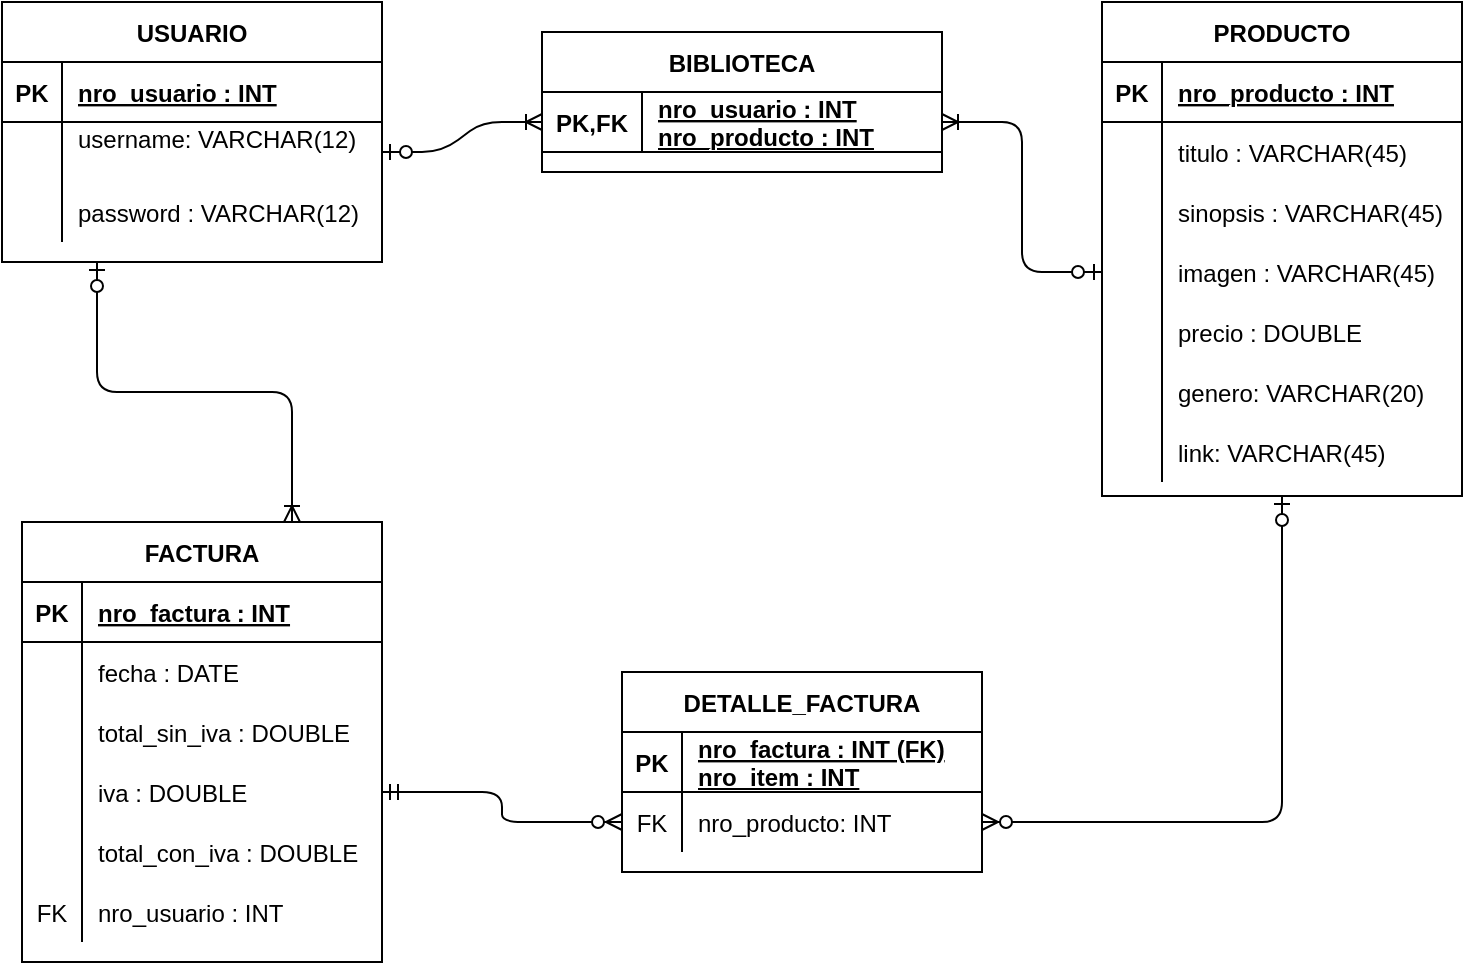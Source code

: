 <mxfile version="13.6.6" type="github">
  <diagram name="Page-1" id="c4acf3e9-155e-7222-9cf6-157b1a14988f">
    <mxGraphModel dx="1293" dy="722" grid="1" gridSize="10" guides="1" tooltips="1" connect="1" arrows="1" fold="1" page="1" pageScale="1" pageWidth="850" pageHeight="1100" background="#ffffff" math="0" shadow="0">
      <root>
        <mxCell id="0" />
        <mxCell id="1" parent="0" />
        <mxCell id="Uw8Q9OqU4BvzrxkrvStA-29" value="USUARIO" style="shape=table;startSize=30;container=1;collapsible=1;childLayout=tableLayout;fixedRows=1;rowLines=0;fontStyle=1;align=center;resizeLast=1;" vertex="1" parent="1">
          <mxGeometry x="80" y="65" width="190" height="130" as="geometry" />
        </mxCell>
        <mxCell id="Uw8Q9OqU4BvzrxkrvStA-30" value="" style="shape=partialRectangle;collapsible=0;dropTarget=0;pointerEvents=0;fillColor=none;top=0;left=0;bottom=1;right=0;points=[[0,0.5],[1,0.5]];portConstraint=eastwest;" vertex="1" parent="Uw8Q9OqU4BvzrxkrvStA-29">
          <mxGeometry y="30" width="190" height="30" as="geometry" />
        </mxCell>
        <mxCell id="Uw8Q9OqU4BvzrxkrvStA-31" value="PK" style="shape=partialRectangle;connectable=0;fillColor=none;top=0;left=0;bottom=0;right=0;fontStyle=1;overflow=hidden;" vertex="1" parent="Uw8Q9OqU4BvzrxkrvStA-30">
          <mxGeometry width="30" height="30" as="geometry" />
        </mxCell>
        <mxCell id="Uw8Q9OqU4BvzrxkrvStA-32" value="nro_usuario : INT" style="shape=partialRectangle;connectable=0;fillColor=none;top=0;left=0;bottom=0;right=0;align=left;spacingLeft=6;fontStyle=5;overflow=hidden;" vertex="1" parent="Uw8Q9OqU4BvzrxkrvStA-30">
          <mxGeometry x="30" width="160" height="30" as="geometry" />
        </mxCell>
        <mxCell id="Uw8Q9OqU4BvzrxkrvStA-33" value="" style="shape=partialRectangle;collapsible=0;dropTarget=0;pointerEvents=0;fillColor=none;top=0;left=0;bottom=0;right=0;points=[[0,0.5],[1,0.5]];portConstraint=eastwest;" vertex="1" parent="Uw8Q9OqU4BvzrxkrvStA-29">
          <mxGeometry y="60" width="190" height="30" as="geometry" />
        </mxCell>
        <mxCell id="Uw8Q9OqU4BvzrxkrvStA-34" value="" style="shape=partialRectangle;connectable=0;fillColor=none;top=0;left=0;bottom=0;right=0;editable=1;overflow=hidden;" vertex="1" parent="Uw8Q9OqU4BvzrxkrvStA-33">
          <mxGeometry width="30" height="30" as="geometry" />
        </mxCell>
        <mxCell id="Uw8Q9OqU4BvzrxkrvStA-35" value="username: VARCHAR(12)&#xa;" style="shape=partialRectangle;connectable=0;fillColor=none;top=0;left=0;bottom=0;right=0;align=left;spacingLeft=6;overflow=hidden;" vertex="1" parent="Uw8Q9OqU4BvzrxkrvStA-33">
          <mxGeometry x="30" width="160" height="30" as="geometry" />
        </mxCell>
        <mxCell id="Uw8Q9OqU4BvzrxkrvStA-36" value="" style="shape=partialRectangle;collapsible=0;dropTarget=0;pointerEvents=0;fillColor=none;top=0;left=0;bottom=0;right=0;points=[[0,0.5],[1,0.5]];portConstraint=eastwest;" vertex="1" parent="Uw8Q9OqU4BvzrxkrvStA-29">
          <mxGeometry y="90" width="190" height="30" as="geometry" />
        </mxCell>
        <mxCell id="Uw8Q9OqU4BvzrxkrvStA-37" value="" style="shape=partialRectangle;connectable=0;fillColor=none;top=0;left=0;bottom=0;right=0;editable=1;overflow=hidden;" vertex="1" parent="Uw8Q9OqU4BvzrxkrvStA-36">
          <mxGeometry width="30" height="30" as="geometry" />
        </mxCell>
        <mxCell id="Uw8Q9OqU4BvzrxkrvStA-38" value="password : VARCHAR(12)" style="shape=partialRectangle;connectable=0;fillColor=none;top=0;left=0;bottom=0;right=0;align=left;spacingLeft=6;overflow=hidden;" vertex="1" parent="Uw8Q9OqU4BvzrxkrvStA-36">
          <mxGeometry x="30" width="160" height="30" as="geometry" />
        </mxCell>
        <mxCell id="Uw8Q9OqU4BvzrxkrvStA-55" value="PRODUCTO" style="shape=table;startSize=30;container=1;collapsible=1;childLayout=tableLayout;fixedRows=1;rowLines=0;fontStyle=1;align=center;resizeLast=1;" vertex="1" parent="1">
          <mxGeometry x="630" y="65" width="180" height="247" as="geometry" />
        </mxCell>
        <mxCell id="Uw8Q9OqU4BvzrxkrvStA-56" value="" style="shape=partialRectangle;collapsible=0;dropTarget=0;pointerEvents=0;fillColor=none;top=0;left=0;bottom=1;right=0;points=[[0,0.5],[1,0.5]];portConstraint=eastwest;" vertex="1" parent="Uw8Q9OqU4BvzrxkrvStA-55">
          <mxGeometry y="30" width="180" height="30" as="geometry" />
        </mxCell>
        <mxCell id="Uw8Q9OqU4BvzrxkrvStA-57" value="PK" style="shape=partialRectangle;connectable=0;fillColor=none;top=0;left=0;bottom=0;right=0;fontStyle=1;overflow=hidden;" vertex="1" parent="Uw8Q9OqU4BvzrxkrvStA-56">
          <mxGeometry width="30" height="30" as="geometry" />
        </mxCell>
        <mxCell id="Uw8Q9OqU4BvzrxkrvStA-58" value="nro_producto : INT" style="shape=partialRectangle;connectable=0;fillColor=none;top=0;left=0;bottom=0;right=0;align=left;spacingLeft=6;fontStyle=5;overflow=hidden;" vertex="1" parent="Uw8Q9OqU4BvzrxkrvStA-56">
          <mxGeometry x="30" width="150" height="30" as="geometry" />
        </mxCell>
        <mxCell id="Uw8Q9OqU4BvzrxkrvStA-59" value="" style="shape=partialRectangle;collapsible=0;dropTarget=0;pointerEvents=0;fillColor=none;top=0;left=0;bottom=0;right=0;points=[[0,0.5],[1,0.5]];portConstraint=eastwest;" vertex="1" parent="Uw8Q9OqU4BvzrxkrvStA-55">
          <mxGeometry y="60" width="180" height="30" as="geometry" />
        </mxCell>
        <mxCell id="Uw8Q9OqU4BvzrxkrvStA-60" value="" style="shape=partialRectangle;connectable=0;fillColor=none;top=0;left=0;bottom=0;right=0;editable=1;overflow=hidden;" vertex="1" parent="Uw8Q9OqU4BvzrxkrvStA-59">
          <mxGeometry width="30" height="30" as="geometry" />
        </mxCell>
        <mxCell id="Uw8Q9OqU4BvzrxkrvStA-61" value="titulo : VARCHAR(45)" style="shape=partialRectangle;connectable=0;fillColor=none;top=0;left=0;bottom=0;right=0;align=left;spacingLeft=6;overflow=hidden;" vertex="1" parent="Uw8Q9OqU4BvzrxkrvStA-59">
          <mxGeometry x="30" width="150" height="30" as="geometry" />
        </mxCell>
        <mxCell id="Uw8Q9OqU4BvzrxkrvStA-62" value="" style="shape=partialRectangle;collapsible=0;dropTarget=0;pointerEvents=0;fillColor=none;top=0;left=0;bottom=0;right=0;points=[[0,0.5],[1,0.5]];portConstraint=eastwest;" vertex="1" parent="Uw8Q9OqU4BvzrxkrvStA-55">
          <mxGeometry y="90" width="180" height="30" as="geometry" />
        </mxCell>
        <mxCell id="Uw8Q9OqU4BvzrxkrvStA-63" value="" style="shape=partialRectangle;connectable=0;fillColor=none;top=0;left=0;bottom=0;right=0;editable=1;overflow=hidden;" vertex="1" parent="Uw8Q9OqU4BvzrxkrvStA-62">
          <mxGeometry width="30" height="30" as="geometry" />
        </mxCell>
        <mxCell id="Uw8Q9OqU4BvzrxkrvStA-64" value="sinopsis : VARCHAR(45)" style="shape=partialRectangle;connectable=0;fillColor=none;top=0;left=0;bottom=0;right=0;align=left;spacingLeft=6;overflow=hidden;" vertex="1" parent="Uw8Q9OqU4BvzrxkrvStA-62">
          <mxGeometry x="30" width="150" height="30" as="geometry" />
        </mxCell>
        <mxCell id="Uw8Q9OqU4BvzrxkrvStA-65" value="" style="shape=partialRectangle;collapsible=0;dropTarget=0;pointerEvents=0;fillColor=none;top=0;left=0;bottom=0;right=0;points=[[0,0.5],[1,0.5]];portConstraint=eastwest;" vertex="1" parent="Uw8Q9OqU4BvzrxkrvStA-55">
          <mxGeometry y="120" width="180" height="30" as="geometry" />
        </mxCell>
        <mxCell id="Uw8Q9OqU4BvzrxkrvStA-66" value="" style="shape=partialRectangle;connectable=0;fillColor=none;top=0;left=0;bottom=0;right=0;editable=1;overflow=hidden;" vertex="1" parent="Uw8Q9OqU4BvzrxkrvStA-65">
          <mxGeometry width="30" height="30" as="geometry" />
        </mxCell>
        <mxCell id="Uw8Q9OqU4BvzrxkrvStA-67" value="imagen : VARCHAR(45)" style="shape=partialRectangle;connectable=0;fillColor=none;top=0;left=0;bottom=0;right=0;align=left;spacingLeft=6;overflow=hidden;" vertex="1" parent="Uw8Q9OqU4BvzrxkrvStA-65">
          <mxGeometry x="30" width="150" height="30" as="geometry" />
        </mxCell>
        <mxCell id="Uw8Q9OqU4BvzrxkrvStA-69" value="" style="shape=partialRectangle;collapsible=0;dropTarget=0;pointerEvents=0;fillColor=none;top=0;left=0;bottom=0;right=0;points=[[0,0.5],[1,0.5]];portConstraint=eastwest;" vertex="1" parent="Uw8Q9OqU4BvzrxkrvStA-55">
          <mxGeometry y="150" width="180" height="30" as="geometry" />
        </mxCell>
        <mxCell id="Uw8Q9OqU4BvzrxkrvStA-70" value="" style="shape=partialRectangle;connectable=0;fillColor=none;top=0;left=0;bottom=0;right=0;editable=1;overflow=hidden;" vertex="1" parent="Uw8Q9OqU4BvzrxkrvStA-69">
          <mxGeometry width="30" height="30" as="geometry" />
        </mxCell>
        <mxCell id="Uw8Q9OqU4BvzrxkrvStA-71" value="precio : DOUBLE" style="shape=partialRectangle;connectable=0;fillColor=none;top=0;left=0;bottom=0;right=0;align=left;spacingLeft=6;overflow=hidden;" vertex="1" parent="Uw8Q9OqU4BvzrxkrvStA-69">
          <mxGeometry x="30" width="150" height="30" as="geometry" />
        </mxCell>
        <mxCell id="Uw8Q9OqU4BvzrxkrvStA-74" value="" style="shape=partialRectangle;collapsible=0;dropTarget=0;pointerEvents=0;fillColor=none;top=0;left=0;bottom=0;right=0;points=[[0,0.5],[1,0.5]];portConstraint=eastwest;" vertex="1" parent="Uw8Q9OqU4BvzrxkrvStA-55">
          <mxGeometry y="180" width="180" height="30" as="geometry" />
        </mxCell>
        <mxCell id="Uw8Q9OqU4BvzrxkrvStA-75" value="" style="shape=partialRectangle;connectable=0;fillColor=none;top=0;left=0;bottom=0;right=0;editable=1;overflow=hidden;" vertex="1" parent="Uw8Q9OqU4BvzrxkrvStA-74">
          <mxGeometry width="30" height="30" as="geometry" />
        </mxCell>
        <mxCell id="Uw8Q9OqU4BvzrxkrvStA-76" value="genero: VARCHAR(20)" style="shape=partialRectangle;connectable=0;fillColor=none;top=0;left=0;bottom=0;right=0;align=left;spacingLeft=6;overflow=hidden;" vertex="1" parent="Uw8Q9OqU4BvzrxkrvStA-74">
          <mxGeometry x="30" width="150" height="30" as="geometry" />
        </mxCell>
        <mxCell id="Uw8Q9OqU4BvzrxkrvStA-78" value="" style="shape=partialRectangle;collapsible=0;dropTarget=0;pointerEvents=0;fillColor=none;top=0;left=0;bottom=0;right=0;points=[[0,0.5],[1,0.5]];portConstraint=eastwest;" vertex="1" parent="Uw8Q9OqU4BvzrxkrvStA-55">
          <mxGeometry y="210" width="180" height="30" as="geometry" />
        </mxCell>
        <mxCell id="Uw8Q9OqU4BvzrxkrvStA-79" value="" style="shape=partialRectangle;connectable=0;fillColor=none;top=0;left=0;bottom=0;right=0;editable=1;overflow=hidden;" vertex="1" parent="Uw8Q9OqU4BvzrxkrvStA-78">
          <mxGeometry width="30" height="30" as="geometry" />
        </mxCell>
        <mxCell id="Uw8Q9OqU4BvzrxkrvStA-80" value="link: VARCHAR(45)" style="shape=partialRectangle;connectable=0;fillColor=none;top=0;left=0;bottom=0;right=0;align=left;spacingLeft=6;overflow=hidden;" vertex="1" parent="Uw8Q9OqU4BvzrxkrvStA-78">
          <mxGeometry x="30" width="150" height="30" as="geometry" />
        </mxCell>
        <mxCell id="Uw8Q9OqU4BvzrxkrvStA-42" value="BIBLIOTECA" style="shape=table;startSize=30;container=1;collapsible=1;childLayout=tableLayout;fixedRows=1;rowLines=0;fontStyle=1;align=center;resizeLast=1;" vertex="1" parent="1">
          <mxGeometry x="350" y="80" width="200" height="70" as="geometry" />
        </mxCell>
        <mxCell id="Uw8Q9OqU4BvzrxkrvStA-43" value="" style="shape=partialRectangle;collapsible=0;dropTarget=0;pointerEvents=0;fillColor=none;top=0;left=0;bottom=1;right=0;points=[[0,0.5],[1,0.5]];portConstraint=eastwest;" vertex="1" parent="Uw8Q9OqU4BvzrxkrvStA-42">
          <mxGeometry y="30" width="200" height="30" as="geometry" />
        </mxCell>
        <mxCell id="Uw8Q9OqU4BvzrxkrvStA-44" value="PK,FK" style="shape=partialRectangle;connectable=0;fillColor=none;top=0;left=0;bottom=0;right=0;fontStyle=1;overflow=hidden;" vertex="1" parent="Uw8Q9OqU4BvzrxkrvStA-43">
          <mxGeometry width="50" height="30" as="geometry" />
        </mxCell>
        <mxCell id="Uw8Q9OqU4BvzrxkrvStA-45" value="nro_usuario : INT&#xa;nro_producto : INT" style="shape=partialRectangle;connectable=0;fillColor=none;top=0;left=0;bottom=0;right=0;align=left;spacingLeft=6;fontStyle=5;overflow=hidden;" vertex="1" parent="Uw8Q9OqU4BvzrxkrvStA-43">
          <mxGeometry x="50" width="150" height="30" as="geometry" />
        </mxCell>
        <mxCell id="Uw8Q9OqU4BvzrxkrvStA-83" value="FACTURA" style="shape=table;startSize=30;container=1;collapsible=1;childLayout=tableLayout;fixedRows=1;rowLines=0;fontStyle=1;align=center;resizeLast=1;" vertex="1" parent="1">
          <mxGeometry x="90" y="325" width="180" height="220" as="geometry" />
        </mxCell>
        <mxCell id="Uw8Q9OqU4BvzrxkrvStA-84" value="" style="shape=partialRectangle;collapsible=0;dropTarget=0;pointerEvents=0;fillColor=none;top=0;left=0;bottom=1;right=0;points=[[0,0.5],[1,0.5]];portConstraint=eastwest;" vertex="1" parent="Uw8Q9OqU4BvzrxkrvStA-83">
          <mxGeometry y="30" width="180" height="30" as="geometry" />
        </mxCell>
        <mxCell id="Uw8Q9OqU4BvzrxkrvStA-85" value="PK" style="shape=partialRectangle;connectable=0;fillColor=none;top=0;left=0;bottom=0;right=0;fontStyle=1;overflow=hidden;" vertex="1" parent="Uw8Q9OqU4BvzrxkrvStA-84">
          <mxGeometry width="30" height="30" as="geometry" />
        </mxCell>
        <mxCell id="Uw8Q9OqU4BvzrxkrvStA-86" value="nro_factura : INT" style="shape=partialRectangle;connectable=0;fillColor=none;top=0;left=0;bottom=0;right=0;align=left;spacingLeft=6;fontStyle=5;overflow=hidden;" vertex="1" parent="Uw8Q9OqU4BvzrxkrvStA-84">
          <mxGeometry x="30" width="150" height="30" as="geometry" />
        </mxCell>
        <mxCell id="Uw8Q9OqU4BvzrxkrvStA-122" value="" style="shape=partialRectangle;collapsible=0;dropTarget=0;pointerEvents=0;fillColor=none;top=0;left=0;bottom=0;right=0;points=[[0,0.5],[1,0.5]];portConstraint=eastwest;" vertex="1" parent="Uw8Q9OqU4BvzrxkrvStA-83">
          <mxGeometry y="60" width="180" height="30" as="geometry" />
        </mxCell>
        <mxCell id="Uw8Q9OqU4BvzrxkrvStA-123" value="" style="shape=partialRectangle;connectable=0;fillColor=none;top=0;left=0;bottom=0;right=0;editable=1;overflow=hidden;" vertex="1" parent="Uw8Q9OqU4BvzrxkrvStA-122">
          <mxGeometry width="30" height="30" as="geometry" />
        </mxCell>
        <mxCell id="Uw8Q9OqU4BvzrxkrvStA-124" value="fecha : DATE" style="shape=partialRectangle;connectable=0;fillColor=none;top=0;left=0;bottom=0;right=0;align=left;spacingLeft=6;overflow=hidden;" vertex="1" parent="Uw8Q9OqU4BvzrxkrvStA-122">
          <mxGeometry x="30" width="150" height="30" as="geometry" />
        </mxCell>
        <mxCell id="Uw8Q9OqU4BvzrxkrvStA-87" value="" style="shape=partialRectangle;collapsible=0;dropTarget=0;pointerEvents=0;fillColor=none;top=0;left=0;bottom=0;right=0;points=[[0,0.5],[1,0.5]];portConstraint=eastwest;" vertex="1" parent="Uw8Q9OqU4BvzrxkrvStA-83">
          <mxGeometry y="90" width="180" height="30" as="geometry" />
        </mxCell>
        <mxCell id="Uw8Q9OqU4BvzrxkrvStA-88" value="" style="shape=partialRectangle;connectable=0;fillColor=none;top=0;left=0;bottom=0;right=0;editable=1;overflow=hidden;" vertex="1" parent="Uw8Q9OqU4BvzrxkrvStA-87">
          <mxGeometry width="30" height="30" as="geometry" />
        </mxCell>
        <mxCell id="Uw8Q9OqU4BvzrxkrvStA-89" value="total_sin_iva : DOUBLE" style="shape=partialRectangle;connectable=0;fillColor=none;top=0;left=0;bottom=0;right=0;align=left;spacingLeft=6;overflow=hidden;" vertex="1" parent="Uw8Q9OqU4BvzrxkrvStA-87">
          <mxGeometry x="30" width="150" height="30" as="geometry" />
        </mxCell>
        <mxCell id="Uw8Q9OqU4BvzrxkrvStA-90" value="" style="shape=partialRectangle;collapsible=0;dropTarget=0;pointerEvents=0;fillColor=none;top=0;left=0;bottom=0;right=0;points=[[0,0.5],[1,0.5]];portConstraint=eastwest;" vertex="1" parent="Uw8Q9OqU4BvzrxkrvStA-83">
          <mxGeometry y="120" width="180" height="30" as="geometry" />
        </mxCell>
        <mxCell id="Uw8Q9OqU4BvzrxkrvStA-91" value="" style="shape=partialRectangle;connectable=0;fillColor=none;top=0;left=0;bottom=0;right=0;editable=1;overflow=hidden;" vertex="1" parent="Uw8Q9OqU4BvzrxkrvStA-90">
          <mxGeometry width="30" height="30" as="geometry" />
        </mxCell>
        <mxCell id="Uw8Q9OqU4BvzrxkrvStA-92" value="iva : DOUBLE" style="shape=partialRectangle;connectable=0;fillColor=none;top=0;left=0;bottom=0;right=0;align=left;spacingLeft=6;overflow=hidden;" vertex="1" parent="Uw8Q9OqU4BvzrxkrvStA-90">
          <mxGeometry x="30" width="150" height="30" as="geometry" />
        </mxCell>
        <mxCell id="Uw8Q9OqU4BvzrxkrvStA-93" value="" style="shape=partialRectangle;collapsible=0;dropTarget=0;pointerEvents=0;fillColor=none;top=0;left=0;bottom=0;right=0;points=[[0,0.5],[1,0.5]];portConstraint=eastwest;" vertex="1" parent="Uw8Q9OqU4BvzrxkrvStA-83">
          <mxGeometry y="150" width="180" height="30" as="geometry" />
        </mxCell>
        <mxCell id="Uw8Q9OqU4BvzrxkrvStA-94" value="" style="shape=partialRectangle;connectable=0;fillColor=none;top=0;left=0;bottom=0;right=0;editable=1;overflow=hidden;" vertex="1" parent="Uw8Q9OqU4BvzrxkrvStA-93">
          <mxGeometry width="30" height="30" as="geometry" />
        </mxCell>
        <mxCell id="Uw8Q9OqU4BvzrxkrvStA-95" value="total_con_iva : DOUBLE" style="shape=partialRectangle;connectable=0;fillColor=none;top=0;left=0;bottom=0;right=0;align=left;spacingLeft=6;overflow=hidden;" vertex="1" parent="Uw8Q9OqU4BvzrxkrvStA-93">
          <mxGeometry x="30" width="150" height="30" as="geometry" />
        </mxCell>
        <mxCell id="Uw8Q9OqU4BvzrxkrvStA-110" value="" style="shape=partialRectangle;collapsible=0;dropTarget=0;pointerEvents=0;fillColor=none;top=0;left=0;bottom=0;right=0;points=[[0,0.5],[1,0.5]];portConstraint=eastwest;" vertex="1" parent="Uw8Q9OqU4BvzrxkrvStA-83">
          <mxGeometry y="180" width="180" height="30" as="geometry" />
        </mxCell>
        <mxCell id="Uw8Q9OqU4BvzrxkrvStA-111" value="FK" style="shape=partialRectangle;connectable=0;fillColor=none;top=0;left=0;bottom=0;right=0;fontStyle=0;overflow=hidden;" vertex="1" parent="Uw8Q9OqU4BvzrxkrvStA-110">
          <mxGeometry width="30" height="30" as="geometry" />
        </mxCell>
        <mxCell id="Uw8Q9OqU4BvzrxkrvStA-112" value="nro_usuario : INT" style="shape=partialRectangle;connectable=0;fillColor=none;top=0;left=0;bottom=0;right=0;align=left;spacingLeft=6;fontStyle=0;overflow=hidden;" vertex="1" parent="Uw8Q9OqU4BvzrxkrvStA-110">
          <mxGeometry x="30" width="150" height="30" as="geometry" />
        </mxCell>
        <mxCell id="Uw8Q9OqU4BvzrxkrvStA-96" value="DETALLE_FACTURA" style="shape=table;startSize=30;container=1;collapsible=1;childLayout=tableLayout;fixedRows=1;rowLines=0;fontStyle=1;align=center;resizeLast=1;" vertex="1" parent="1">
          <mxGeometry x="390" y="400" width="180" height="100" as="geometry" />
        </mxCell>
        <mxCell id="Uw8Q9OqU4BvzrxkrvStA-97" value="" style="shape=partialRectangle;collapsible=0;dropTarget=0;pointerEvents=0;fillColor=none;top=0;left=0;bottom=1;right=0;points=[[0,0.5],[1,0.5]];portConstraint=eastwest;" vertex="1" parent="Uw8Q9OqU4BvzrxkrvStA-96">
          <mxGeometry y="30" width="180" height="30" as="geometry" />
        </mxCell>
        <mxCell id="Uw8Q9OqU4BvzrxkrvStA-98" value="PK" style="shape=partialRectangle;connectable=0;fillColor=none;top=0;left=0;bottom=0;right=0;fontStyle=1;overflow=hidden;" vertex="1" parent="Uw8Q9OqU4BvzrxkrvStA-97">
          <mxGeometry width="30" height="30" as="geometry" />
        </mxCell>
        <mxCell id="Uw8Q9OqU4BvzrxkrvStA-99" value="nro_factura : INT (FK)&#xa;nro_item : INT" style="shape=partialRectangle;connectable=0;fillColor=none;top=0;left=0;bottom=0;right=0;align=left;spacingLeft=6;fontStyle=5;overflow=hidden;" vertex="1" parent="Uw8Q9OqU4BvzrxkrvStA-97">
          <mxGeometry x="30" width="150" height="30" as="geometry" />
        </mxCell>
        <mxCell id="Uw8Q9OqU4BvzrxkrvStA-100" value="" style="shape=partialRectangle;collapsible=0;dropTarget=0;pointerEvents=0;fillColor=none;top=0;left=0;bottom=0;right=0;points=[[0,0.5],[1,0.5]];portConstraint=eastwest;" vertex="1" parent="Uw8Q9OqU4BvzrxkrvStA-96">
          <mxGeometry y="60" width="180" height="30" as="geometry" />
        </mxCell>
        <mxCell id="Uw8Q9OqU4BvzrxkrvStA-101" value="FK" style="shape=partialRectangle;connectable=0;fillColor=none;top=0;left=0;bottom=0;right=0;editable=1;overflow=hidden;" vertex="1" parent="Uw8Q9OqU4BvzrxkrvStA-100">
          <mxGeometry width="30" height="30" as="geometry" />
        </mxCell>
        <mxCell id="Uw8Q9OqU4BvzrxkrvStA-102" value="nro_producto: INT" style="shape=partialRectangle;connectable=0;fillColor=none;top=0;left=0;bottom=0;right=0;align=left;spacingLeft=6;overflow=hidden;" vertex="1" parent="Uw8Q9OqU4BvzrxkrvStA-100">
          <mxGeometry x="30" width="150" height="30" as="geometry" />
        </mxCell>
        <mxCell id="Uw8Q9OqU4BvzrxkrvStA-117" value="" style="edgeStyle=orthogonalEdgeStyle;fontSize=12;html=1;endArrow=ERoneToMany;startArrow=ERzeroToOne;exitX=0.25;exitY=1;exitDx=0;exitDy=0;entryX=0.75;entryY=0;entryDx=0;entryDy=0;" edge="1" parent="1" source="Uw8Q9OqU4BvzrxkrvStA-29" target="Uw8Q9OqU4BvzrxkrvStA-83">
          <mxGeometry width="100" height="100" relative="1" as="geometry">
            <mxPoint x="400" y="320" as="sourcePoint" />
            <mxPoint x="500" y="220" as="targetPoint" />
          </mxGeometry>
        </mxCell>
        <mxCell id="Uw8Q9OqU4BvzrxkrvStA-118" value="" style="edgeStyle=entityRelationEdgeStyle;fontSize=12;html=1;endArrow=ERoneToMany;startArrow=ERzeroToOne;exitX=1;exitY=0.5;exitDx=0;exitDy=0;entryX=0;entryY=0.5;entryDx=0;entryDy=0;" edge="1" parent="1" source="Uw8Q9OqU4BvzrxkrvStA-33" target="Uw8Q9OqU4BvzrxkrvStA-43">
          <mxGeometry width="100" height="100" relative="1" as="geometry">
            <mxPoint x="400" y="320" as="sourcePoint" />
            <mxPoint x="500" y="220" as="targetPoint" />
          </mxGeometry>
        </mxCell>
        <mxCell id="Uw8Q9OqU4BvzrxkrvStA-119" value="" style="edgeStyle=orthogonalEdgeStyle;fontSize=12;html=1;endArrow=ERoneToMany;startArrow=ERzeroToOne;entryX=1;entryY=0.5;entryDx=0;entryDy=0;exitX=0;exitY=0.5;exitDx=0;exitDy=0;" edge="1" parent="1" source="Uw8Q9OqU4BvzrxkrvStA-65" target="Uw8Q9OqU4BvzrxkrvStA-43">
          <mxGeometry width="100" height="100" relative="1" as="geometry">
            <mxPoint x="560" y="300" as="sourcePoint" />
            <mxPoint x="550" y="200" as="targetPoint" />
          </mxGeometry>
        </mxCell>
        <mxCell id="Uw8Q9OqU4BvzrxkrvStA-120" value="" style="edgeStyle=orthogonalEdgeStyle;fontSize=12;html=1;endArrow=ERzeroToMany;startArrow=ERmandOne;exitX=1;exitY=0.5;exitDx=0;exitDy=0;entryX=0;entryY=0.5;entryDx=0;entryDy=0;" edge="1" parent="1" source="Uw8Q9OqU4BvzrxkrvStA-90" target="Uw8Q9OqU4BvzrxkrvStA-100">
          <mxGeometry width="100" height="100" relative="1" as="geometry">
            <mxPoint x="400" y="320" as="sourcePoint" />
            <mxPoint x="500" y="220" as="targetPoint" />
          </mxGeometry>
        </mxCell>
        <mxCell id="Uw8Q9OqU4BvzrxkrvStA-121" value="" style="edgeStyle=orthogonalEdgeStyle;fontSize=12;html=1;endArrow=ERzeroToMany;startArrow=ERzeroToOne;exitX=0.5;exitY=1;exitDx=0;exitDy=0;entryX=1;entryY=0.5;entryDx=0;entryDy=0;" edge="1" parent="1" source="Uw8Q9OqU4BvzrxkrvStA-55" target="Uw8Q9OqU4BvzrxkrvStA-100">
          <mxGeometry width="100" height="100" relative="1" as="geometry">
            <mxPoint x="400" y="320" as="sourcePoint" />
            <mxPoint x="500" y="220" as="targetPoint" />
          </mxGeometry>
        </mxCell>
      </root>
    </mxGraphModel>
  </diagram>
</mxfile>
